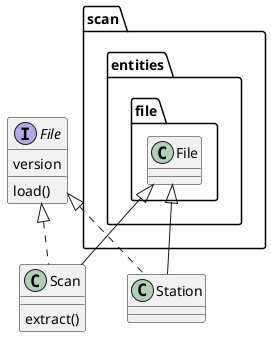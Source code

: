 @startuml
'https://plantuml.com/class-diagram

interface File {
    version
    load()
}

class Scan extends scan.entities.file.File implements File {
    extract()
}

class Station extends scan.entities.file.File implements File {
}

@enduml
